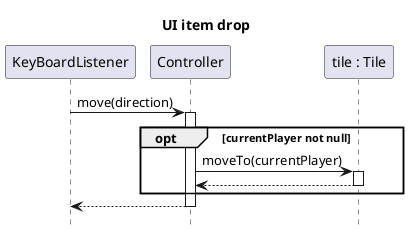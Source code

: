 @startuml
'https://plantuml.com/sequence-diagram

title UI item drop
hide footbox
autoactivate on
participant KeyBoardListener
participant Controller
participant "tile : Tile" as tile

KeyBoardListener-> Controller : move(direction)
    opt currentPlayer not null
        Controller -> tile : moveTo(currentPlayer)
        return
    end
return
@enduml